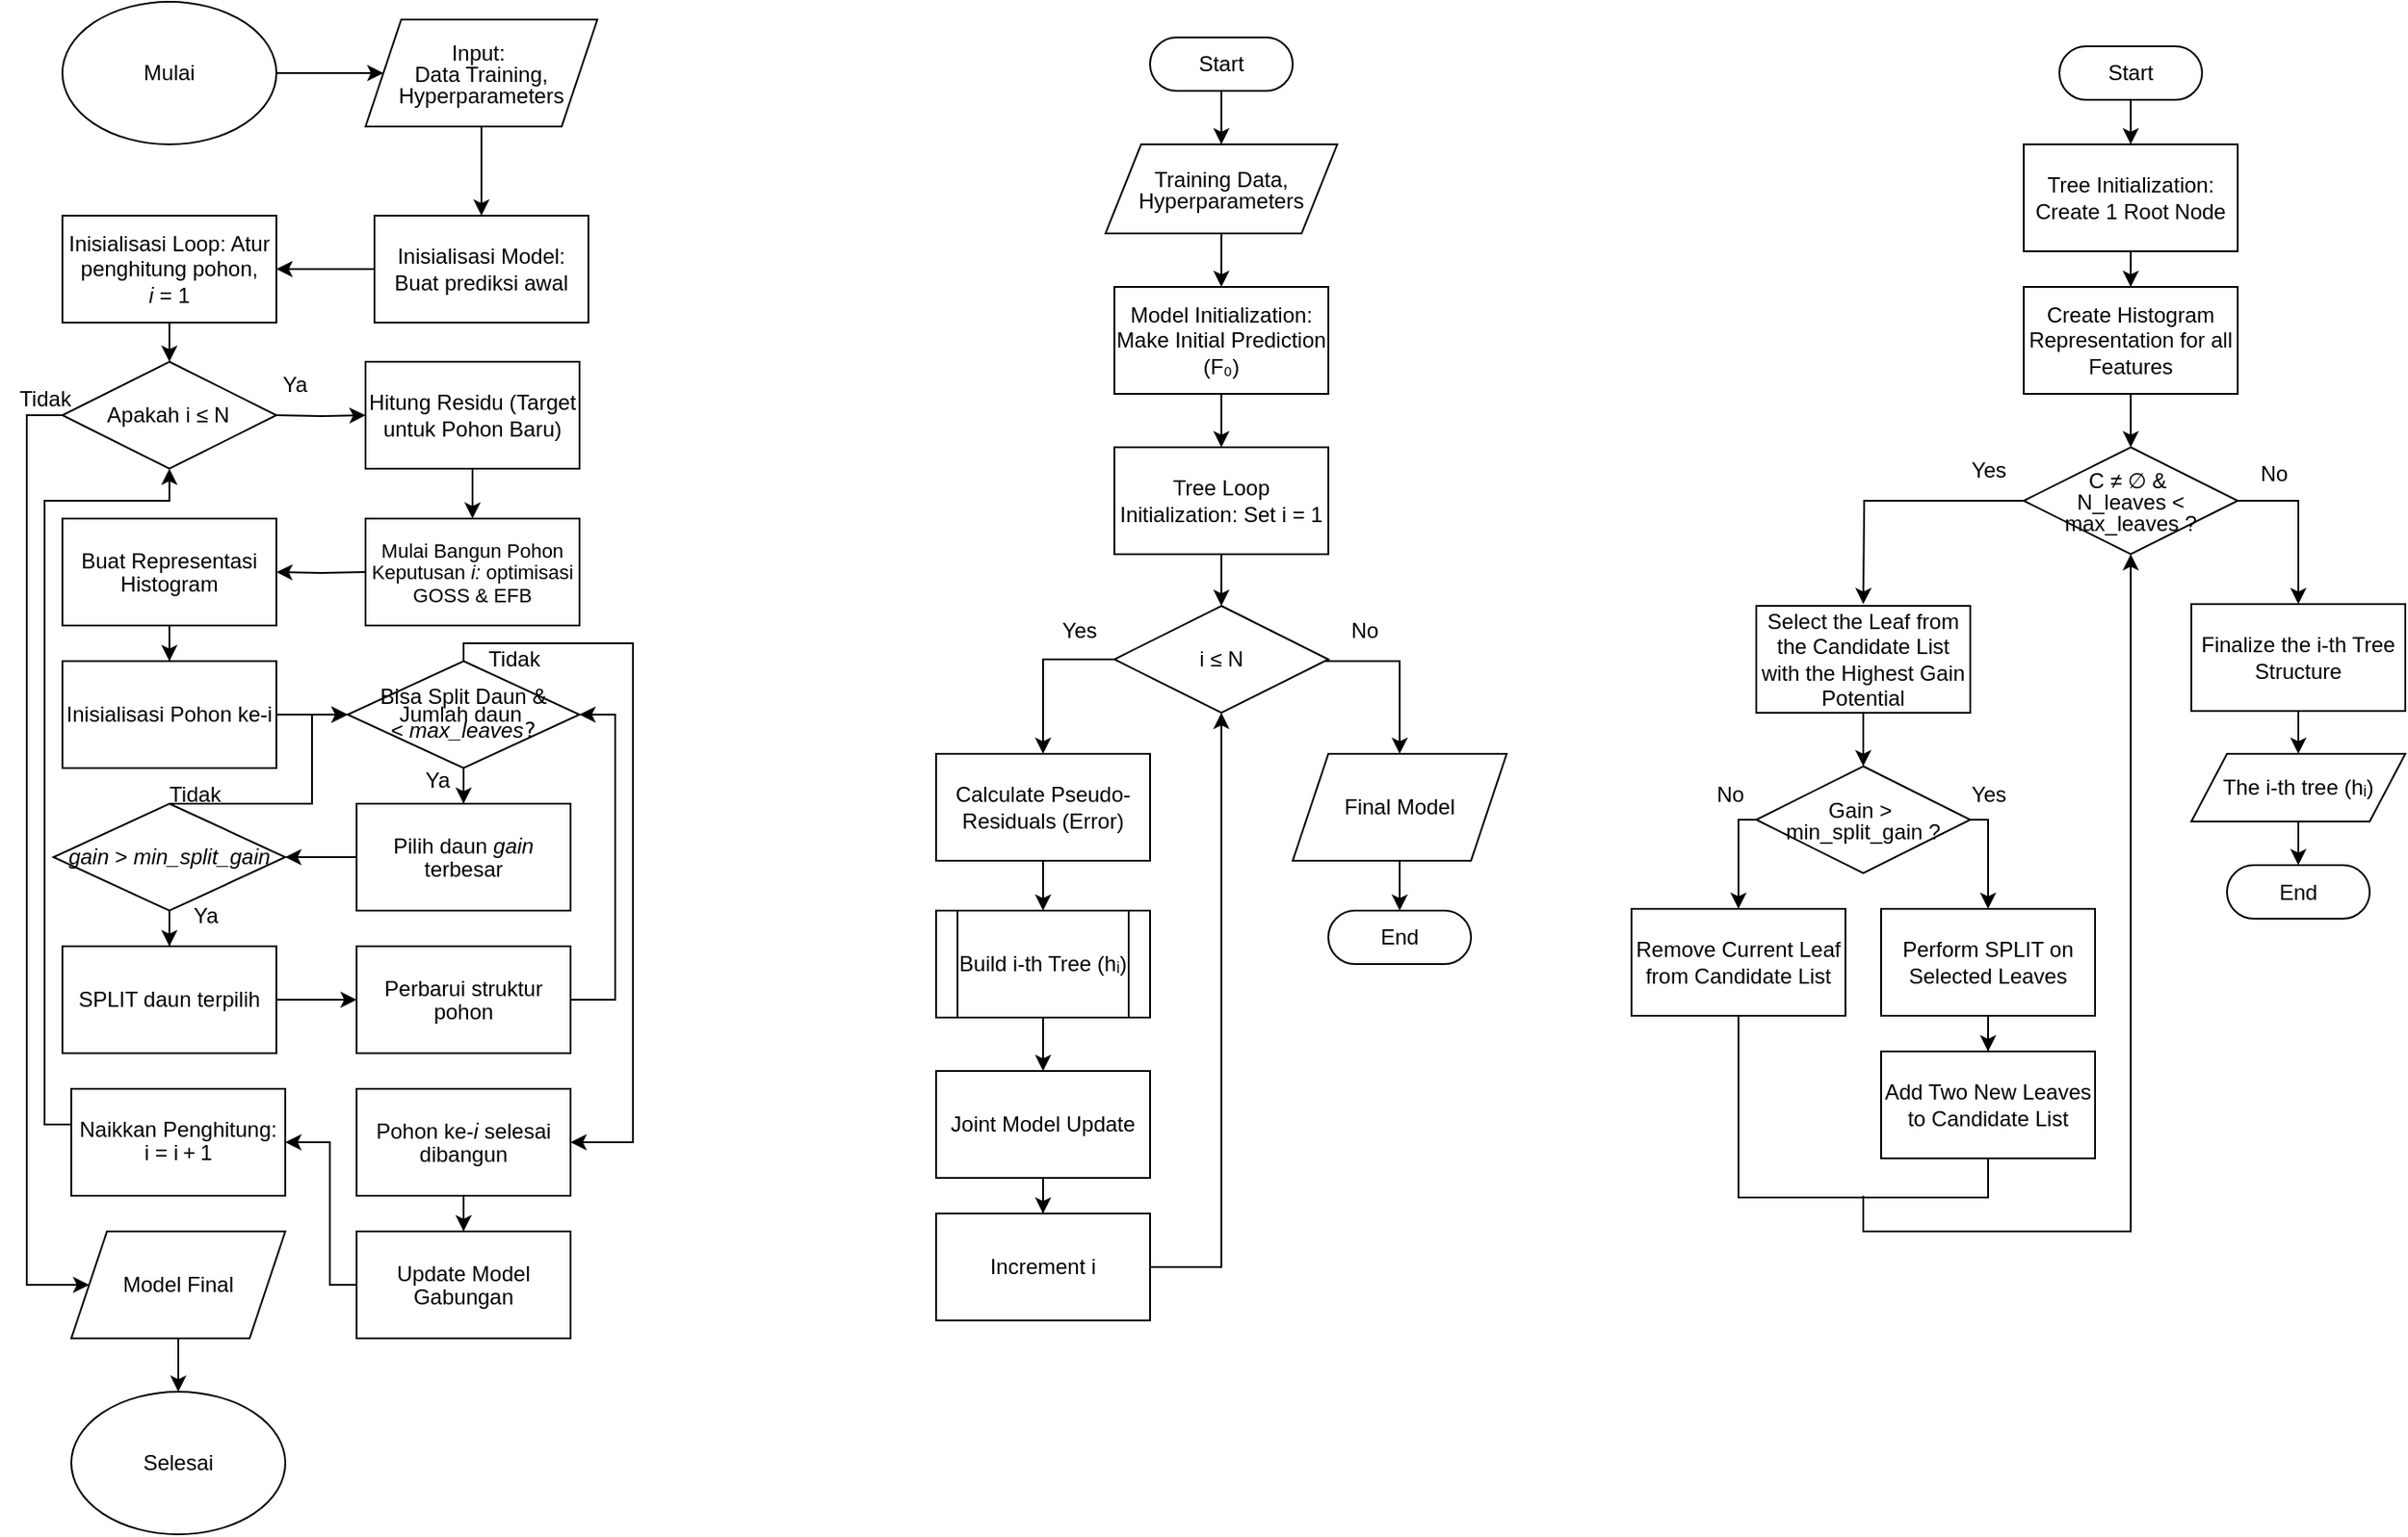 <mxfile version="27.0.9">
  <diagram name="Page-1" id="VA4MJNgwqOIxdSmJhErK">
    <mxGraphModel dx="872" dy="529" grid="1" gridSize="10" guides="1" tooltips="1" connect="1" arrows="1" fold="1" page="1" pageScale="1" pageWidth="827" pageHeight="1169" math="0" shadow="0">
      <root>
        <mxCell id="0" />
        <mxCell id="1" parent="0" />
        <mxCell id="NbCu8QdAzqQWzqPstgnW-3" value="" style="edgeStyle=orthogonalEdgeStyle;rounded=0;orthogonalLoop=1;jettySize=auto;html=1;fontFamily=Helvetica;fontSize=12;fontColor=default;" parent="1" source="NbCu8QdAzqQWzqPstgnW-1" target="NbCu8QdAzqQWzqPstgnW-2" edge="1">
          <mxGeometry relative="1" as="geometry" />
        </mxCell>
        <mxCell id="NbCu8QdAzqQWzqPstgnW-1" value="Mulai" style="ellipse;whiteSpace=wrap;html=1;fillColor=none;" parent="1" vertex="1">
          <mxGeometry x="340" y="100" width="120" height="80" as="geometry" />
        </mxCell>
        <mxCell id="NbCu8QdAzqQWzqPstgnW-5" value="" style="edgeStyle=orthogonalEdgeStyle;rounded=0;orthogonalLoop=1;jettySize=auto;html=1;fontFamily=Helvetica;fontSize=12;fontColor=default;" parent="1" source="NbCu8QdAzqQWzqPstgnW-2" target="NbCu8QdAzqQWzqPstgnW-4" edge="1">
          <mxGeometry relative="1" as="geometry" />
        </mxCell>
        <mxCell id="NbCu8QdAzqQWzqPstgnW-2" value="&lt;div style=&quot;line-height: 100%;&quot;&gt;Input:&amp;nbsp;&lt;/div&gt;&lt;div style=&quot;line-height: 100%;&quot;&gt;Data Training, Hyperparameters&lt;/div&gt;" style="shape=parallelogram;perimeter=parallelogramPerimeter;whiteSpace=wrap;html=1;fixedSize=1;strokeColor=default;align=center;verticalAlign=middle;fontFamily=Helvetica;fontSize=12;fontColor=default;fillColor=none;" parent="1" vertex="1">
          <mxGeometry x="510.01" y="110" width="129.99" height="60" as="geometry" />
        </mxCell>
        <mxCell id="NbCu8QdAzqQWzqPstgnW-7" value="" style="edgeStyle=orthogonalEdgeStyle;rounded=0;orthogonalLoop=1;jettySize=auto;html=1;fontFamily=Helvetica;fontSize=12;fontColor=default;" parent="1" source="NbCu8QdAzqQWzqPstgnW-4" target="NbCu8QdAzqQWzqPstgnW-6" edge="1">
          <mxGeometry relative="1" as="geometry" />
        </mxCell>
        <mxCell id="NbCu8QdAzqQWzqPstgnW-4" value="Inisialisasi Model: Buat prediksi awal" style="rounded=0;whiteSpace=wrap;html=1;strokeColor=default;align=center;verticalAlign=middle;fontFamily=Helvetica;fontSize=12;fontColor=default;fillColor=none;" parent="1" vertex="1">
          <mxGeometry x="515" y="220" width="120" height="60" as="geometry" />
        </mxCell>
        <mxCell id="gYYAoUsyfD0-Huga9Zhp-12" value="" style="edgeStyle=orthogonalEdgeStyle;rounded=0;orthogonalLoop=1;jettySize=auto;html=1;" parent="1" source="NbCu8QdAzqQWzqPstgnW-6" target="gYYAoUsyfD0-Huga9Zhp-3" edge="1">
          <mxGeometry relative="1" as="geometry" />
        </mxCell>
        <mxCell id="NbCu8QdAzqQWzqPstgnW-6" value="Inisialisasi Loop: Atur penghitung pohon, &lt;span class=&quot;katex&quot;&gt;&lt;span aria-hidden=&quot;true&quot; class=&quot;katex-html&quot;&gt;&lt;span class=&quot;base&quot;&gt;&lt;span style=&quot;height: 0.659em;&quot; class=&quot;strut&quot;&gt;&lt;/span&gt;&lt;span class=&quot;mord mathnormal&quot;&gt;&lt;i&gt;i&lt;/i&gt;&lt;/span&gt;&lt;span style=&quot;margin-right: 0.278em;&quot; class=&quot;mspace&quot;&gt;&lt;/span&gt;&lt;span class=&quot;mrel&quot;&gt;=&lt;/span&gt;&lt;span style=&quot;margin-right: 0.278em;&quot; class=&quot;mspace&quot;&gt;&lt;/span&gt;&lt;/span&gt;&lt;span class=&quot;base&quot;&gt;&lt;span style=&quot;height: 0.644em;&quot; class=&quot;strut&quot;&gt;&lt;/span&gt;&lt;span class=&quot;mord&quot;&gt;1&lt;/span&gt;&lt;/span&gt;&lt;/span&gt;&lt;/span&gt;" style="rounded=0;whiteSpace=wrap;html=1;strokeColor=default;align=center;verticalAlign=middle;fontFamily=Helvetica;fontSize=12;fontColor=default;fillColor=none;" parent="1" vertex="1">
          <mxGeometry x="340" y="220" width="120" height="60" as="geometry" />
        </mxCell>
        <mxCell id="NbCu8QdAzqQWzqPstgnW-11" value="" style="edgeStyle=orthogonalEdgeStyle;rounded=0;orthogonalLoop=1;jettySize=auto;html=1;fontFamily=Helvetica;fontSize=12;fontColor=default;" parent="1" target="NbCu8QdAzqQWzqPstgnW-10" edge="1">
          <mxGeometry relative="1" as="geometry">
            <mxPoint x="460" y="332" as="sourcePoint" />
          </mxGeometry>
        </mxCell>
        <mxCell id="gYYAoUsyfD0-Huga9Zhp-15" value="" style="edgeStyle=orthogonalEdgeStyle;rounded=0;orthogonalLoop=1;jettySize=auto;html=1;" parent="1" source="NbCu8QdAzqQWzqPstgnW-10" target="gYYAoUsyfD0-Huga9Zhp-11" edge="1">
          <mxGeometry relative="1" as="geometry" />
        </mxCell>
        <mxCell id="NbCu8QdAzqQWzqPstgnW-10" value="Hitung Residu (Target untuk Pohon Baru)" style="rounded=0;whiteSpace=wrap;html=1;strokeColor=default;align=center;verticalAlign=middle;fontFamily=Helvetica;fontSize=12;fontColor=default;fillColor=none;" parent="1" vertex="1">
          <mxGeometry x="510" y="302" width="120" height="60" as="geometry" />
        </mxCell>
        <mxCell id="gYYAoUsyfD0-Huga9Zhp-17" value="" style="edgeStyle=orthogonalEdgeStyle;rounded=0;orthogonalLoop=1;jettySize=auto;html=1;" parent="1" source="NbCu8QdAzqQWzqPstgnW-14" target="gYYAoUsyfD0-Huga9Zhp-16" edge="1">
          <mxGeometry relative="1" as="geometry" />
        </mxCell>
        <mxCell id="NbCu8QdAzqQWzqPstgnW-14" value="&lt;div style=&quot;line-height: 105%;&quot;&gt;Buat Representasi Histogram&lt;/div&gt;" style="rounded=0;whiteSpace=wrap;html=1;strokeColor=default;align=center;verticalAlign=middle;fontFamily=Helvetica;fontSize=12;fontColor=default;fillColor=none;" parent="1" vertex="1">
          <mxGeometry x="340" y="390" width="119.99" height="60" as="geometry" />
        </mxCell>
        <mxCell id="gYYAoUsyfD0-Huga9Zhp-41" style="edgeStyle=orthogonalEdgeStyle;rounded=0;orthogonalLoop=1;jettySize=auto;html=1;entryX=0;entryY=0.5;entryDx=0;entryDy=0;" parent="1" source="gYYAoUsyfD0-Huga9Zhp-3" target="gYYAoUsyfD0-Huga9Zhp-38" edge="1">
          <mxGeometry relative="1" as="geometry">
            <Array as="points">
              <mxPoint x="320" y="332" />
              <mxPoint x="320" y="820" />
            </Array>
          </mxGeometry>
        </mxCell>
        <mxCell id="gYYAoUsyfD0-Huga9Zhp-3" value="Apakah &lt;span class=&quot;katex&quot;&gt;&lt;span aria-hidden=&quot;true&quot; class=&quot;katex-html&quot;&gt;&lt;span class=&quot;base&quot;&gt;&lt;span style=&quot;height: 0.795em; vertical-align: -0.136em;&quot; class=&quot;strut&quot;&gt;&lt;/span&gt;&lt;span class=&quot;mord mathnormal&quot;&gt;i&lt;/span&gt;&lt;span style=&quot;margin-right: 0.278em;&quot; class=&quot;mspace&quot;&gt;&lt;/span&gt;&lt;span class=&quot;mrel&quot;&gt;≤&lt;/span&gt;&lt;span style=&quot;margin-right: 0.278em;&quot; class=&quot;mspace&quot;&gt;&lt;/span&gt;&lt;/span&gt;&lt;span class=&quot;base&quot;&gt;&lt;span style=&quot;height: 0.683em;&quot; class=&quot;strut&quot;&gt;&lt;/span&gt;&lt;span style=&quot;margin-right: 0.109em;&quot; class=&quot;mord mathnormal&quot;&gt;N&lt;/span&gt;&lt;/span&gt;&lt;/span&gt;&lt;/span&gt;" style="rhombus;whiteSpace=wrap;html=1;fillColor=none;" parent="1" vertex="1">
          <mxGeometry x="340" y="302" width="120" height="60" as="geometry" />
        </mxCell>
        <mxCell id="gYYAoUsyfD0-Huga9Zhp-5" value="Ya" style="text;html=1;align=center;verticalAlign=middle;resizable=0;points=[];autosize=1;strokeColor=none;fillColor=none;" parent="1" vertex="1">
          <mxGeometry x="450" y="300" width="40" height="30" as="geometry" />
        </mxCell>
        <mxCell id="gYYAoUsyfD0-Huga9Zhp-10" value="" style="edgeStyle=orthogonalEdgeStyle;rounded=0;orthogonalLoop=1;jettySize=auto;html=1;" parent="1" target="NbCu8QdAzqQWzqPstgnW-14" edge="1">
          <mxGeometry relative="1" as="geometry">
            <mxPoint x="510" y="420" as="sourcePoint" />
          </mxGeometry>
        </mxCell>
        <mxCell id="gYYAoUsyfD0-Huga9Zhp-11" value="&lt;div style=&quot;line-height: 105%;&quot;&gt;&lt;font style=&quot;font-size: 11px;&quot;&gt;Mulai Bangun Pohon Keputusan&amp;nbsp;&lt;i&gt;i:&amp;nbsp;&lt;/i&gt;&lt;span style=&quot;background-color: transparent; color: light-dark(rgb(0, 0, 0), rgb(255, 255, 255));&quot;&gt;optimisasi GOSS &amp;amp; EFB&lt;/span&gt;&lt;/font&gt;&lt;/div&gt;" style="rounded=0;whiteSpace=wrap;html=1;strokeColor=default;align=center;verticalAlign=middle;fontFamily=Helvetica;fontSize=12;fontColor=default;fillColor=none;" parent="1" vertex="1">
          <mxGeometry x="510" y="390" width="119.99" height="60" as="geometry" />
        </mxCell>
        <mxCell id="gYYAoUsyfD0-Huga9Zhp-20" value="" style="edgeStyle=orthogonalEdgeStyle;rounded=0;orthogonalLoop=1;jettySize=auto;html=1;" parent="1" source="gYYAoUsyfD0-Huga9Zhp-16" target="gYYAoUsyfD0-Huga9Zhp-18" edge="1">
          <mxGeometry relative="1" as="geometry" />
        </mxCell>
        <mxCell id="gYYAoUsyfD0-Huga9Zhp-16" value="&lt;div style=&quot;line-height: 105%;&quot;&gt;Inisialisasi Pohon ke-i&lt;/div&gt;" style="rounded=0;whiteSpace=wrap;html=1;strokeColor=default;align=center;verticalAlign=middle;fontFamily=Helvetica;fontSize=12;fontColor=default;fillColor=none;" parent="1" vertex="1">
          <mxGeometry x="340.01" y="470" width="119.99" height="60" as="geometry" />
        </mxCell>
        <mxCell id="gYYAoUsyfD0-Huga9Zhp-22" value="" style="edgeStyle=orthogonalEdgeStyle;rounded=0;orthogonalLoop=1;jettySize=auto;html=1;" parent="1" source="gYYAoUsyfD0-Huga9Zhp-18" target="gYYAoUsyfD0-Huga9Zhp-21" edge="1">
          <mxGeometry relative="1" as="geometry" />
        </mxCell>
        <mxCell id="gYYAoUsyfD0-Huga9Zhp-43" style="edgeStyle=orthogonalEdgeStyle;rounded=0;orthogonalLoop=1;jettySize=auto;html=1;exitX=0.5;exitY=0;exitDx=0;exitDy=0;entryX=1;entryY=0.5;entryDx=0;entryDy=0;" parent="1" source="gYYAoUsyfD0-Huga9Zhp-18" target="gYYAoUsyfD0-Huga9Zhp-31" edge="1">
          <mxGeometry relative="1" as="geometry">
            <Array as="points">
              <mxPoint x="565" y="460" />
              <mxPoint x="660" y="460" />
              <mxPoint x="660" y="740" />
            </Array>
          </mxGeometry>
        </mxCell>
        <mxCell id="gYYAoUsyfD0-Huga9Zhp-18" value="&lt;div style=&quot;line-height: 80%;&quot;&gt;&lt;div&gt;&lt;font style=&quot;line-height: 80%;&quot;&gt;Bisa Split Daun &amp;amp;&lt;/font&gt;&lt;/div&gt;&lt;div&gt;&lt;font style=&quot;line-height: 80%;&quot;&gt;Jumlah daun&amp;nbsp;&lt;/font&gt;&lt;/div&gt;&lt;div&gt;&lt;font style=&quot;line-height: 80%;&quot;&gt;&lt;span style=&quot;background-color: transparent; color: light-dark(rgb(0, 0, 0), rgb(255, 255, 255));&quot;&gt;&amp;lt; &lt;/span&gt;&lt;code style=&quot;background-color: transparent; color: light-dark(rgb(0, 0, 0), rgb(255, 255, 255));&quot;&gt;&lt;font style=&quot;&quot; face=&quot;Helvetica&quot;&gt;&lt;i&gt;max_leaves&lt;/i&gt;&lt;/font&gt;?&lt;/code&gt;&lt;/font&gt;&lt;/div&gt;&lt;/div&gt;" style="rhombus;whiteSpace=wrap;html=1;strokeColor=default;align=center;verticalAlign=middle;fontFamily=Helvetica;fontSize=12;fontColor=default;fillColor=none;" parent="1" vertex="1">
          <mxGeometry x="500" y="470" width="129.99" height="60" as="geometry" />
        </mxCell>
        <mxCell id="gYYAoUsyfD0-Huga9Zhp-24" value="" style="edgeStyle=orthogonalEdgeStyle;rounded=0;orthogonalLoop=1;jettySize=auto;html=1;" parent="1" source="gYYAoUsyfD0-Huga9Zhp-21" target="gYYAoUsyfD0-Huga9Zhp-23" edge="1">
          <mxGeometry relative="1" as="geometry" />
        </mxCell>
        <mxCell id="gYYAoUsyfD0-Huga9Zhp-21" value="&lt;div style=&quot;line-height: 105%;&quot;&gt;Pilih daun &lt;i&gt;gain &lt;/i&gt;terbesar&lt;/div&gt;" style="rounded=0;whiteSpace=wrap;html=1;strokeColor=default;align=center;verticalAlign=middle;fontFamily=Helvetica;fontSize=12;fontColor=default;fillColor=none;" parent="1" vertex="1">
          <mxGeometry x="505" y="550" width="119.99" height="60" as="geometry" />
        </mxCell>
        <mxCell id="gYYAoUsyfD0-Huga9Zhp-27" value="" style="edgeStyle=orthogonalEdgeStyle;rounded=0;orthogonalLoop=1;jettySize=auto;html=1;" parent="1" source="gYYAoUsyfD0-Huga9Zhp-23" target="gYYAoUsyfD0-Huga9Zhp-26" edge="1">
          <mxGeometry relative="1" as="geometry" />
        </mxCell>
        <mxCell id="gYYAoUsyfD0-Huga9Zhp-47" style="edgeStyle=orthogonalEdgeStyle;rounded=0;orthogonalLoop=1;jettySize=auto;html=1;entryX=0;entryY=0.5;entryDx=0;entryDy=0;" parent="1" source="gYYAoUsyfD0-Huga9Zhp-23" target="gYYAoUsyfD0-Huga9Zhp-18" edge="1">
          <mxGeometry relative="1" as="geometry">
            <Array as="points">
              <mxPoint x="480" y="550" />
              <mxPoint x="480" y="500" />
            </Array>
          </mxGeometry>
        </mxCell>
        <mxCell id="gYYAoUsyfD0-Huga9Zhp-23" value="&lt;div style=&quot;line-height: 80%;&quot;&gt;&lt;div&gt;&lt;font&gt;&lt;i style=&quot;&quot;&gt;gain &lt;/i&gt;&amp;gt; &lt;i style=&quot;&quot;&gt;min_split_gain&lt;/i&gt;&lt;/font&gt;&lt;/div&gt;&lt;/div&gt;" style="rhombus;whiteSpace=wrap;html=1;strokeColor=default;align=center;verticalAlign=middle;fontFamily=Helvetica;fontSize=12;fontColor=default;fillColor=none;" parent="1" vertex="1">
          <mxGeometry x="335" y="550" width="129.99" height="60" as="geometry" />
        </mxCell>
        <mxCell id="gYYAoUsyfD0-Huga9Zhp-25" value="Ya" style="text;html=1;align=center;verticalAlign=middle;resizable=0;points=[];autosize=1;strokeColor=none;fillColor=none;" parent="1" vertex="1">
          <mxGeometry x="530" y="522" width="40" height="30" as="geometry" />
        </mxCell>
        <mxCell id="gYYAoUsyfD0-Huga9Zhp-29" value="" style="edgeStyle=orthogonalEdgeStyle;rounded=0;orthogonalLoop=1;jettySize=auto;html=1;" parent="1" source="gYYAoUsyfD0-Huga9Zhp-26" target="gYYAoUsyfD0-Huga9Zhp-28" edge="1">
          <mxGeometry relative="1" as="geometry" />
        </mxCell>
        <mxCell id="gYYAoUsyfD0-Huga9Zhp-26" value="&lt;div style=&quot;line-height: 105%;&quot;&gt;SPLIT daun terpilih&lt;/div&gt;" style="rounded=0;whiteSpace=wrap;html=1;strokeColor=default;align=center;verticalAlign=middle;fontFamily=Helvetica;fontSize=12;fontColor=default;fillColor=none;" parent="1" vertex="1">
          <mxGeometry x="340" y="630" width="119.99" height="60" as="geometry" />
        </mxCell>
        <mxCell id="gYYAoUsyfD0-Huga9Zhp-30" style="edgeStyle=orthogonalEdgeStyle;rounded=0;orthogonalLoop=1;jettySize=auto;html=1;entryX=1;entryY=0.5;entryDx=0;entryDy=0;" parent="1" source="gYYAoUsyfD0-Huga9Zhp-28" target="gYYAoUsyfD0-Huga9Zhp-18" edge="1">
          <mxGeometry relative="1" as="geometry">
            <Array as="points">
              <mxPoint x="650" y="660" />
              <mxPoint x="650" y="500" />
            </Array>
          </mxGeometry>
        </mxCell>
        <mxCell id="gYYAoUsyfD0-Huga9Zhp-28" value="&lt;div style=&quot;line-height: 105%;&quot;&gt;Perbarui struktur pohon&lt;/div&gt;" style="rounded=0;whiteSpace=wrap;html=1;strokeColor=default;align=center;verticalAlign=middle;fontFamily=Helvetica;fontSize=12;fontColor=default;fillColor=none;" parent="1" vertex="1">
          <mxGeometry x="505" y="630" width="119.99" height="60" as="geometry" />
        </mxCell>
        <mxCell id="gYYAoUsyfD0-Huga9Zhp-45" value="" style="edgeStyle=orthogonalEdgeStyle;rounded=0;orthogonalLoop=1;jettySize=auto;html=1;" parent="1" source="gYYAoUsyfD0-Huga9Zhp-31" target="gYYAoUsyfD0-Huga9Zhp-33" edge="1">
          <mxGeometry relative="1" as="geometry" />
        </mxCell>
        <mxCell id="gYYAoUsyfD0-Huga9Zhp-31" value="&lt;div style=&quot;line-height: 105%;&quot;&gt;Pohon ke-&lt;i&gt;i&lt;/i&gt;&amp;nbsp;selesai dibangun&lt;/div&gt;" style="rounded=0;whiteSpace=wrap;html=1;strokeColor=default;align=center;verticalAlign=middle;fontFamily=Helvetica;fontSize=12;fontColor=default;fillColor=none;" parent="1" vertex="1">
          <mxGeometry x="504.99" y="710" width="119.99" height="60" as="geometry" />
        </mxCell>
        <mxCell id="gYYAoUsyfD0-Huga9Zhp-36" value="" style="edgeStyle=orthogonalEdgeStyle;rounded=0;orthogonalLoop=1;jettySize=auto;html=1;" parent="1" source="gYYAoUsyfD0-Huga9Zhp-33" target="gYYAoUsyfD0-Huga9Zhp-35" edge="1">
          <mxGeometry relative="1" as="geometry">
            <Array as="points">
              <mxPoint x="490" y="820" />
              <mxPoint x="490" y="740" />
            </Array>
          </mxGeometry>
        </mxCell>
        <mxCell id="gYYAoUsyfD0-Huga9Zhp-33" value="&lt;div style=&quot;line-height: 105%;&quot;&gt;Update Model Gabungan&lt;/div&gt;" style="rounded=0;whiteSpace=wrap;html=1;strokeColor=default;align=center;verticalAlign=middle;fontFamily=Helvetica;fontSize=12;fontColor=default;fillColor=none;" parent="1" vertex="1">
          <mxGeometry x="505" y="790" width="119.99" height="60" as="geometry" />
        </mxCell>
        <mxCell id="gYYAoUsyfD0-Huga9Zhp-37" style="edgeStyle=orthogonalEdgeStyle;rounded=0;orthogonalLoop=1;jettySize=auto;html=1;entryX=0.5;entryY=1;entryDx=0;entryDy=0;" parent="1" source="gYYAoUsyfD0-Huga9Zhp-35" target="gYYAoUsyfD0-Huga9Zhp-3" edge="1">
          <mxGeometry relative="1" as="geometry">
            <Array as="points">
              <mxPoint x="330" y="730" />
              <mxPoint x="330" y="380" />
              <mxPoint x="400" y="380" />
            </Array>
          </mxGeometry>
        </mxCell>
        <mxCell id="gYYAoUsyfD0-Huga9Zhp-35" value="&lt;div style=&quot;line-height: 105%;&quot;&gt;Naikkan Penghitung: &lt;span class=&quot;katex&quot;&gt;&lt;span aria-hidden=&quot;true&quot; class=&quot;katex-html&quot;&gt;&lt;span class=&quot;base&quot;&gt;&lt;span style=&quot;height: 0.659em;&quot; class=&quot;strut&quot;&gt;&lt;/span&gt;&lt;span class=&quot;mord mathnormal&quot;&gt;i&lt;/span&gt;&lt;span style=&quot;margin-right: 0.278em;&quot; class=&quot;mspace&quot;&gt;&lt;/span&gt;&lt;span class=&quot;mrel&quot;&gt;=&lt;/span&gt;&lt;span style=&quot;margin-right: 0.278em;&quot; class=&quot;mspace&quot;&gt;&lt;/span&gt;&lt;/span&gt;&lt;span class=&quot;base&quot;&gt;&lt;span style=&quot;height: 0.743em; vertical-align: -0.083em;&quot; class=&quot;strut&quot;&gt;&lt;/span&gt;&lt;span class=&quot;mord mathnormal&quot;&gt;i&lt;/span&gt;&lt;span style=&quot;margin-right: 0.222em;&quot; class=&quot;mspace&quot;&gt;&lt;/span&gt;&lt;span class=&quot;mbin&quot;&gt;+&lt;/span&gt;&lt;span style=&quot;margin-right: 0.222em;&quot; class=&quot;mspace&quot;&gt;&lt;/span&gt;&lt;/span&gt;&lt;span class=&quot;base&quot;&gt;&lt;span style=&quot;height: 0.644em;&quot; class=&quot;strut&quot;&gt;&lt;/span&gt;&lt;span class=&quot;mord&quot;&gt;1&lt;/span&gt;&lt;/span&gt;&lt;/span&gt;&lt;/span&gt;&lt;/div&gt;" style="rounded=0;whiteSpace=wrap;html=1;strokeColor=default;align=center;verticalAlign=middle;fontFamily=Helvetica;fontSize=12;fontColor=default;fillColor=none;" parent="1" vertex="1">
          <mxGeometry x="345" y="710" width="119.99" height="60" as="geometry" />
        </mxCell>
        <mxCell id="gYYAoUsyfD0-Huga9Zhp-40" value="" style="edgeStyle=orthogonalEdgeStyle;rounded=0;orthogonalLoop=1;jettySize=auto;html=1;" parent="1" source="gYYAoUsyfD0-Huga9Zhp-38" target="gYYAoUsyfD0-Huga9Zhp-39" edge="1">
          <mxGeometry relative="1" as="geometry" />
        </mxCell>
        <mxCell id="gYYAoUsyfD0-Huga9Zhp-38" value="Model Final" style="shape=parallelogram;perimeter=parallelogramPerimeter;whiteSpace=wrap;html=1;fixedSize=1;strokeColor=default;align=center;verticalAlign=middle;fontFamily=Helvetica;fontSize=12;fontColor=default;fillColor=none;" parent="1" vertex="1">
          <mxGeometry x="345" y="790" width="120" height="60" as="geometry" />
        </mxCell>
        <mxCell id="gYYAoUsyfD0-Huga9Zhp-39" value="Selesai" style="ellipse;whiteSpace=wrap;html=1;strokeColor=default;align=center;verticalAlign=middle;fontFamily=Helvetica;fontSize=12;fontColor=default;fillColor=none;" parent="1" vertex="1">
          <mxGeometry x="345" y="880" width="120" height="80" as="geometry" />
        </mxCell>
        <mxCell id="gYYAoUsyfD0-Huga9Zhp-42" value="Tidak" style="text;html=1;align=center;verticalAlign=middle;resizable=0;points=[];autosize=1;strokeColor=none;fillColor=none;" parent="1" vertex="1">
          <mxGeometry x="305" y="308" width="50" height="30" as="geometry" />
        </mxCell>
        <mxCell id="gYYAoUsyfD0-Huga9Zhp-44" value="Tidak" style="text;html=1;align=center;verticalAlign=middle;resizable=0;points=[];autosize=1;strokeColor=none;fillColor=none;" parent="1" vertex="1">
          <mxGeometry x="568" y="454" width="50" height="30" as="geometry" />
        </mxCell>
        <mxCell id="gYYAoUsyfD0-Huga9Zhp-46" value="Ya" style="text;html=1;align=center;verticalAlign=middle;resizable=0;points=[];autosize=1;strokeColor=none;fillColor=none;" parent="1" vertex="1">
          <mxGeometry x="400" y="598" width="40" height="30" as="geometry" />
        </mxCell>
        <mxCell id="gYYAoUsyfD0-Huga9Zhp-48" value="Tidak" style="text;html=1;align=center;verticalAlign=middle;resizable=0;points=[];autosize=1;strokeColor=none;fillColor=none;" parent="1" vertex="1">
          <mxGeometry x="389" y="530" width="50" height="30" as="geometry" />
        </mxCell>
        <mxCell id="oSfVM4QsdFWnILElSGcO-3" value="" style="edgeStyle=orthogonalEdgeStyle;rounded=0;orthogonalLoop=1;jettySize=auto;html=1;" parent="1" source="oSfVM4QsdFWnILElSGcO-1" target="oSfVM4QsdFWnILElSGcO-2" edge="1">
          <mxGeometry relative="1" as="geometry" />
        </mxCell>
        <mxCell id="oSfVM4QsdFWnILElSGcO-1" value="Start" style="html=1;dashed=0;whiteSpace=wrap;shape=mxgraph.dfd.start" parent="1" vertex="1">
          <mxGeometry x="950" y="120" width="80" height="30" as="geometry" />
        </mxCell>
        <mxCell id="oSfVM4QsdFWnILElSGcO-5" value="" style="edgeStyle=orthogonalEdgeStyle;rounded=0;orthogonalLoop=1;jettySize=auto;html=1;" parent="1" source="oSfVM4QsdFWnILElSGcO-2" target="oSfVM4QsdFWnILElSGcO-4" edge="1">
          <mxGeometry relative="1" as="geometry" />
        </mxCell>
        <mxCell id="oSfVM4QsdFWnILElSGcO-2" value="&lt;div style=&quot;line-height: 100%;&quot;&gt;Training Data, Hyperparameters&lt;/div&gt;" style="shape=parallelogram;perimeter=parallelogramPerimeter;whiteSpace=wrap;html=1;fixedSize=1;strokeColor=default;align=center;verticalAlign=middle;fontFamily=Helvetica;fontSize=12;fontColor=default;fillColor=none;" parent="1" vertex="1">
          <mxGeometry x="925" y="180" width="129.99" height="50" as="geometry" />
        </mxCell>
        <mxCell id="oSfVM4QsdFWnILElSGcO-7" value="" style="edgeStyle=orthogonalEdgeStyle;rounded=0;orthogonalLoop=1;jettySize=auto;html=1;" parent="1" source="oSfVM4QsdFWnILElSGcO-4" target="oSfVM4QsdFWnILElSGcO-6" edge="1">
          <mxGeometry relative="1" as="geometry" />
        </mxCell>
        <mxCell id="oSfVM4QsdFWnILElSGcO-4" value="Model Initialization: Make Initial Prediction (F₀)" style="rounded=0;whiteSpace=wrap;html=1;strokeColor=default;align=center;verticalAlign=middle;fontFamily=Helvetica;fontSize=12;fontColor=default;fillColor=none;" parent="1" vertex="1">
          <mxGeometry x="929.99" y="260" width="120" height="60" as="geometry" />
        </mxCell>
        <mxCell id="oSfVM4QsdFWnILElSGcO-9" value="" style="edgeStyle=orthogonalEdgeStyle;rounded=0;orthogonalLoop=1;jettySize=auto;html=1;" parent="1" source="oSfVM4QsdFWnILElSGcO-6" target="oSfVM4QsdFWnILElSGcO-8" edge="1">
          <mxGeometry relative="1" as="geometry" />
        </mxCell>
        <mxCell id="oSfVM4QsdFWnILElSGcO-6" value="Tree Loop Initialization: Set i = 1" style="rounded=0;whiteSpace=wrap;html=1;strokeColor=default;align=center;verticalAlign=middle;fontFamily=Helvetica;fontSize=12;fontColor=default;fillColor=none;" parent="1" vertex="1">
          <mxGeometry x="929.99" y="350" width="120" height="60" as="geometry" />
        </mxCell>
        <mxCell id="oSfVM4QsdFWnILElSGcO-14" style="edgeStyle=orthogonalEdgeStyle;rounded=0;orthogonalLoop=1;jettySize=auto;html=1;entryX=0.5;entryY=0;entryDx=0;entryDy=0;" parent="1" source="oSfVM4QsdFWnILElSGcO-8" target="oSfVM4QsdFWnILElSGcO-10" edge="1">
          <mxGeometry relative="1" as="geometry">
            <Array as="points">
              <mxPoint x="890" y="469" />
            </Array>
          </mxGeometry>
        </mxCell>
        <mxCell id="oSfVM4QsdFWnILElSGcO-20" style="edgeStyle=orthogonalEdgeStyle;rounded=0;orthogonalLoop=1;jettySize=auto;html=1;entryX=0.5;entryY=0;entryDx=0;entryDy=0;" parent="1" source="oSfVM4QsdFWnILElSGcO-8" target="oSfVM4QsdFWnILElSGcO-19" edge="1">
          <mxGeometry relative="1" as="geometry">
            <Array as="points">
              <mxPoint x="1090" y="470" />
            </Array>
          </mxGeometry>
        </mxCell>
        <mxCell id="oSfVM4QsdFWnILElSGcO-8" value="i ≤ N" style="rhombus;whiteSpace=wrap;html=1;fillColor=none;" parent="1" vertex="1">
          <mxGeometry x="930" y="439" width="120" height="60" as="geometry" />
        </mxCell>
        <mxCell id="oSfVM4QsdFWnILElSGcO-13" value="" style="edgeStyle=orthogonalEdgeStyle;rounded=0;orthogonalLoop=1;jettySize=auto;html=1;" parent="1" source="oSfVM4QsdFWnILElSGcO-10" target="oSfVM4QsdFWnILElSGcO-12" edge="1">
          <mxGeometry relative="1" as="geometry" />
        </mxCell>
        <mxCell id="oSfVM4QsdFWnILElSGcO-10" value="Calculate Pseudo-Residuals (Error)" style="rounded=0;whiteSpace=wrap;html=1;strokeColor=default;align=center;verticalAlign=middle;fontFamily=Helvetica;fontSize=12;fontColor=default;fillColor=none;" parent="1" vertex="1">
          <mxGeometry x="830" y="522" width="120" height="60" as="geometry" />
        </mxCell>
        <mxCell id="oSfVM4QsdFWnILElSGcO-16" value="" style="edgeStyle=orthogonalEdgeStyle;rounded=0;orthogonalLoop=1;jettySize=auto;html=1;" parent="1" source="oSfVM4QsdFWnILElSGcO-12" target="oSfVM4QsdFWnILElSGcO-15" edge="1">
          <mxGeometry relative="1" as="geometry" />
        </mxCell>
        <mxCell id="oSfVM4QsdFWnILElSGcO-12" value="Build i-th Tree (hᵢ)" style="shape=process;whiteSpace=wrap;html=1;backgroundOutline=1;" parent="1" vertex="1">
          <mxGeometry x="830" y="610" width="120" height="60" as="geometry" />
        </mxCell>
        <mxCell id="oSfVM4QsdFWnILElSGcO-23" value="" style="edgeStyle=orthogonalEdgeStyle;rounded=0;orthogonalLoop=1;jettySize=auto;html=1;" parent="1" source="oSfVM4QsdFWnILElSGcO-15" target="oSfVM4QsdFWnILElSGcO-17" edge="1">
          <mxGeometry relative="1" as="geometry" />
        </mxCell>
        <mxCell id="oSfVM4QsdFWnILElSGcO-15" value="Joint Model Update" style="rounded=0;whiteSpace=wrap;html=1;strokeColor=default;align=center;verticalAlign=middle;fontFamily=Helvetica;fontSize=12;fontColor=default;fillColor=none;" parent="1" vertex="1">
          <mxGeometry x="830" y="700" width="120" height="60" as="geometry" />
        </mxCell>
        <mxCell id="oSfVM4QsdFWnILElSGcO-18" style="edgeStyle=orthogonalEdgeStyle;rounded=0;orthogonalLoop=1;jettySize=auto;html=1;entryX=0.5;entryY=1;entryDx=0;entryDy=0;" parent="1" source="oSfVM4QsdFWnILElSGcO-17" target="oSfVM4QsdFWnILElSGcO-8" edge="1">
          <mxGeometry relative="1" as="geometry">
            <Array as="points">
              <mxPoint x="990" y="810" />
            </Array>
          </mxGeometry>
        </mxCell>
        <mxCell id="oSfVM4QsdFWnILElSGcO-17" value="&lt;div&gt;Increment i&lt;/div&gt;" style="rounded=0;whiteSpace=wrap;html=1;strokeColor=default;align=center;verticalAlign=middle;fontFamily=Helvetica;fontSize=12;fontColor=default;fillColor=none;" parent="1" vertex="1">
          <mxGeometry x="830" y="780" width="120" height="60" as="geometry" />
        </mxCell>
        <mxCell id="oSfVM4QsdFWnILElSGcO-22" value="" style="edgeStyle=orthogonalEdgeStyle;rounded=0;orthogonalLoop=1;jettySize=auto;html=1;" parent="1" source="oSfVM4QsdFWnILElSGcO-19" target="oSfVM4QsdFWnILElSGcO-21" edge="1">
          <mxGeometry relative="1" as="geometry" />
        </mxCell>
        <mxCell id="oSfVM4QsdFWnILElSGcO-19" value="Final Model" style="shape=parallelogram;perimeter=parallelogramPerimeter;whiteSpace=wrap;html=1;fixedSize=1;strokeColor=default;align=center;verticalAlign=middle;fontFamily=Helvetica;fontSize=12;fontColor=default;fillColor=none;" parent="1" vertex="1">
          <mxGeometry x="1030" y="522" width="120" height="60" as="geometry" />
        </mxCell>
        <mxCell id="oSfVM4QsdFWnILElSGcO-21" value="End" style="html=1;dashed=0;whiteSpace=wrap;shape=mxgraph.dfd.start" parent="1" vertex="1">
          <mxGeometry x="1050" y="610" width="80" height="30" as="geometry" />
        </mxCell>
        <mxCell id="oSfVM4QsdFWnILElSGcO-24" value="Yes" style="text;html=1;align=center;verticalAlign=middle;resizable=0;points=[];autosize=1;strokeColor=none;fillColor=none;" parent="1" vertex="1">
          <mxGeometry x="890" y="438" width="40" height="30" as="geometry" />
        </mxCell>
        <mxCell id="oSfVM4QsdFWnILElSGcO-25" value="No" style="text;html=1;align=center;verticalAlign=middle;resizable=0;points=[];autosize=1;strokeColor=none;fillColor=none;" parent="1" vertex="1">
          <mxGeometry x="1050" y="438" width="40" height="30" as="geometry" />
        </mxCell>
        <mxCell id="oSfVM4QsdFWnILElSGcO-28" value="" style="edgeStyle=orthogonalEdgeStyle;rounded=0;orthogonalLoop=1;jettySize=auto;html=1;" parent="1" source="oSfVM4QsdFWnILElSGcO-26" target="oSfVM4QsdFWnILElSGcO-27" edge="1">
          <mxGeometry relative="1" as="geometry" />
        </mxCell>
        <mxCell id="oSfVM4QsdFWnILElSGcO-26" value="Start" style="html=1;dashed=0;whiteSpace=wrap;shape=mxgraph.dfd.start" parent="1" vertex="1">
          <mxGeometry x="1460" y="125" width="80" height="30" as="geometry" />
        </mxCell>
        <mxCell id="oSfVM4QsdFWnILElSGcO-30" value="" style="edgeStyle=orthogonalEdgeStyle;rounded=0;orthogonalLoop=1;jettySize=auto;html=1;" parent="1" source="oSfVM4QsdFWnILElSGcO-27" target="oSfVM4QsdFWnILElSGcO-29" edge="1">
          <mxGeometry relative="1" as="geometry" />
        </mxCell>
        <mxCell id="oSfVM4QsdFWnILElSGcO-27" value="Tree Initialization: Create 1 Root Node" style="rounded=0;whiteSpace=wrap;html=1;strokeColor=default;align=center;verticalAlign=middle;fontFamily=Helvetica;fontSize=12;fontColor=default;fillColor=none;" parent="1" vertex="1">
          <mxGeometry x="1440" y="180" width="120" height="60" as="geometry" />
        </mxCell>
        <mxCell id="oSfVM4QsdFWnILElSGcO-32" value="" style="edgeStyle=orthogonalEdgeStyle;rounded=0;orthogonalLoop=1;jettySize=auto;html=1;" parent="1" source="oSfVM4QsdFWnILElSGcO-29" target="oSfVM4QsdFWnILElSGcO-31" edge="1">
          <mxGeometry relative="1" as="geometry" />
        </mxCell>
        <mxCell id="oSfVM4QsdFWnILElSGcO-29" value="Create Histogram Representation for all Features" style="rounded=0;whiteSpace=wrap;html=1;strokeColor=default;align=center;verticalAlign=middle;fontFamily=Helvetica;fontSize=12;fontColor=default;fillColor=none;" parent="1" vertex="1">
          <mxGeometry x="1440" y="260" width="120" height="60" as="geometry" />
        </mxCell>
        <mxCell id="oSfVM4QsdFWnILElSGcO-39" style="edgeStyle=orthogonalEdgeStyle;rounded=0;orthogonalLoop=1;jettySize=auto;html=1;entryX=0.5;entryY=0;entryDx=0;entryDy=0;" parent="1" source="oSfVM4QsdFWnILElSGcO-31" edge="1">
          <mxGeometry relative="1" as="geometry">
            <mxPoint x="1350.0" y="438" as="targetPoint" />
          </mxGeometry>
        </mxCell>
        <mxCell id="oSfVM4QsdFWnILElSGcO-50" style="edgeStyle=orthogonalEdgeStyle;rounded=0;orthogonalLoop=1;jettySize=auto;html=1;entryX=0.5;entryY=0;entryDx=0;entryDy=0;" parent="1" source="oSfVM4QsdFWnILElSGcO-31" target="oSfVM4QsdFWnILElSGcO-49" edge="1">
          <mxGeometry relative="1" as="geometry">
            <Array as="points">
              <mxPoint x="1594" y="380" />
            </Array>
          </mxGeometry>
        </mxCell>
        <mxCell id="oSfVM4QsdFWnILElSGcO-56" style="edgeStyle=orthogonalEdgeStyle;rounded=0;orthogonalLoop=1;jettySize=auto;html=1;" parent="1" target="oSfVM4QsdFWnILElSGcO-31" edge="1">
          <mxGeometry relative="1" as="geometry">
            <mxPoint x="1350" y="770" as="sourcePoint" />
            <Array as="points">
              <mxPoint x="1350" y="790" />
              <mxPoint x="1500" y="790" />
            </Array>
          </mxGeometry>
        </mxCell>
        <mxCell id="oSfVM4QsdFWnILElSGcO-31" value="&lt;div style=&quot;line-height: 100%;&quot;&gt;C ≠ ∅ &amp;amp;&amp;nbsp;&lt;/div&gt;&lt;div style=&quot;line-height: 100%;&quot;&gt;N_leaves &amp;lt; max_leaves ?&lt;/div&gt;" style="rhombus;whiteSpace=wrap;html=1;fillColor=none;" parent="1" vertex="1">
          <mxGeometry x="1440" y="350" width="120" height="60" as="geometry" />
        </mxCell>
        <mxCell id="oSfVM4QsdFWnILElSGcO-42" style="edgeStyle=orthogonalEdgeStyle;rounded=0;orthogonalLoop=1;jettySize=auto;html=1;entryX=0.5;entryY=0;entryDx=0;entryDy=0;" parent="1" source="oSfVM4QsdFWnILElSGcO-34" target="oSfVM4QsdFWnILElSGcO-35" edge="1">
          <mxGeometry relative="1" as="geometry" />
        </mxCell>
        <mxCell id="oSfVM4QsdFWnILElSGcO-34" value="Select the Leaf from the Candidate List with the Highest Gain Potential" style="rounded=0;whiteSpace=wrap;html=1;strokeColor=default;align=center;verticalAlign=middle;fontFamily=Helvetica;fontSize=12;fontColor=default;fillColor=none;" parent="1" vertex="1">
          <mxGeometry x="1290" y="439" width="120" height="60" as="geometry" />
        </mxCell>
        <mxCell id="oSfVM4QsdFWnILElSGcO-43" style="edgeStyle=orthogonalEdgeStyle;rounded=0;orthogonalLoop=1;jettySize=auto;html=1;entryX=0.5;entryY=0;entryDx=0;entryDy=0;" parent="1" source="oSfVM4QsdFWnILElSGcO-35" target="oSfVM4QsdFWnILElSGcO-38" edge="1">
          <mxGeometry relative="1" as="geometry">
            <Array as="points">
              <mxPoint x="1280" y="559" />
            </Array>
          </mxGeometry>
        </mxCell>
        <mxCell id="oSfVM4QsdFWnILElSGcO-44" style="edgeStyle=orthogonalEdgeStyle;rounded=0;orthogonalLoop=1;jettySize=auto;html=1;entryX=0.5;entryY=0;entryDx=0;entryDy=0;" parent="1" source="oSfVM4QsdFWnILElSGcO-35" target="oSfVM4QsdFWnILElSGcO-36" edge="1">
          <mxGeometry relative="1" as="geometry">
            <Array as="points">
              <mxPoint x="1420" y="559" />
            </Array>
          </mxGeometry>
        </mxCell>
        <mxCell id="oSfVM4QsdFWnILElSGcO-35" value="&lt;div style=&quot;line-height: 100%;&quot;&gt;Gain &amp;gt;&amp;nbsp;&lt;/div&gt;&lt;div style=&quot;line-height: 100%;&quot;&gt;min_split_gain ?&lt;/div&gt;" style="rhombus;whiteSpace=wrap;html=1;fillColor=none;" parent="1" vertex="1">
          <mxGeometry x="1290" y="529" width="120" height="60" as="geometry" />
        </mxCell>
        <mxCell id="oSfVM4QsdFWnILElSGcO-45" value="" style="edgeStyle=orthogonalEdgeStyle;rounded=0;orthogonalLoop=1;jettySize=auto;html=1;" parent="1" source="oSfVM4QsdFWnILElSGcO-36" target="oSfVM4QsdFWnILElSGcO-37" edge="1">
          <mxGeometry relative="1" as="geometry" />
        </mxCell>
        <mxCell id="oSfVM4QsdFWnILElSGcO-36" value="Perform SPLIT on Selected Leaves" style="rounded=0;whiteSpace=wrap;html=1;strokeColor=default;align=center;verticalAlign=middle;fontFamily=Helvetica;fontSize=12;fontColor=default;fillColor=none;" parent="1" vertex="1">
          <mxGeometry x="1360" y="609" width="120" height="60" as="geometry" />
        </mxCell>
        <mxCell id="oSfVM4QsdFWnILElSGcO-37" value="Add Two New Leaves to Candidate List" style="rounded=0;whiteSpace=wrap;html=1;strokeColor=default;align=center;verticalAlign=middle;fontFamily=Helvetica;fontSize=12;fontColor=default;fillColor=none;" parent="1" vertex="1">
          <mxGeometry x="1360" y="689" width="120" height="60" as="geometry" />
        </mxCell>
        <mxCell id="oSfVM4QsdFWnILElSGcO-55" style="edgeStyle=orthogonalEdgeStyle;rounded=0;orthogonalLoop=1;jettySize=auto;html=1;entryX=0.5;entryY=1;entryDx=0;entryDy=0;endArrow=none;startFill=0;" parent="1" source="oSfVM4QsdFWnILElSGcO-38" target="oSfVM4QsdFWnILElSGcO-37" edge="1">
          <mxGeometry relative="1" as="geometry">
            <Array as="points">
              <mxPoint x="1280" y="771" />
              <mxPoint x="1420" y="771" />
            </Array>
          </mxGeometry>
        </mxCell>
        <mxCell id="oSfVM4QsdFWnILElSGcO-38" value="Remove Current Leaf from Candidate List" style="rounded=0;whiteSpace=wrap;html=1;strokeColor=default;align=center;verticalAlign=middle;fontFamily=Helvetica;fontSize=12;fontColor=default;fillColor=none;" parent="1" vertex="1">
          <mxGeometry x="1220" y="609" width="120" height="60" as="geometry" />
        </mxCell>
        <mxCell id="oSfVM4QsdFWnILElSGcO-52" value="" style="edgeStyle=orthogonalEdgeStyle;rounded=0;orthogonalLoop=1;jettySize=auto;html=1;" parent="1" source="oSfVM4QsdFWnILElSGcO-49" target="oSfVM4QsdFWnILElSGcO-51" edge="1">
          <mxGeometry relative="1" as="geometry" />
        </mxCell>
        <mxCell id="oSfVM4QsdFWnILElSGcO-49" value="Finalize the i-th Tree Structure" style="rounded=0;whiteSpace=wrap;html=1;strokeColor=default;align=center;verticalAlign=middle;fontFamily=Helvetica;fontSize=12;fontColor=default;fillColor=none;" parent="1" vertex="1">
          <mxGeometry x="1534" y="438" width="120" height="60" as="geometry" />
        </mxCell>
        <mxCell id="oSfVM4QsdFWnILElSGcO-54" value="" style="edgeStyle=orthogonalEdgeStyle;rounded=0;orthogonalLoop=1;jettySize=auto;html=1;" parent="1" source="oSfVM4QsdFWnILElSGcO-51" target="oSfVM4QsdFWnILElSGcO-53" edge="1">
          <mxGeometry relative="1" as="geometry" />
        </mxCell>
        <mxCell id="oSfVM4QsdFWnILElSGcO-51" value="The i-th tree (hᵢ)" style="shape=parallelogram;perimeter=parallelogramPerimeter;whiteSpace=wrap;html=1;fixedSize=1;strokeColor=default;align=center;verticalAlign=middle;fontFamily=Helvetica;fontSize=12;fontColor=default;fillColor=none;" parent="1" vertex="1">
          <mxGeometry x="1534" y="522" width="120" height="38" as="geometry" />
        </mxCell>
        <mxCell id="oSfVM4QsdFWnILElSGcO-53" value="End" style="html=1;dashed=0;whiteSpace=wrap;shape=mxgraph.dfd.start" parent="1" vertex="1">
          <mxGeometry x="1554" y="584.5" width="80" height="30" as="geometry" />
        </mxCell>
        <mxCell id="oSfVM4QsdFWnILElSGcO-57" value="Yes" style="text;html=1;align=center;verticalAlign=middle;resizable=0;points=[];autosize=1;strokeColor=none;fillColor=none;" parent="1" vertex="1">
          <mxGeometry x="1400" y="348" width="40" height="30" as="geometry" />
        </mxCell>
        <mxCell id="oSfVM4QsdFWnILElSGcO-58" value="No" style="text;html=1;align=center;verticalAlign=middle;resizable=0;points=[];autosize=1;strokeColor=none;fillColor=none;" parent="1" vertex="1">
          <mxGeometry x="1560" y="350" width="40" height="30" as="geometry" />
        </mxCell>
        <mxCell id="oSfVM4QsdFWnILElSGcO-59" value="Yes" style="text;html=1;align=center;verticalAlign=middle;resizable=0;points=[];autosize=1;strokeColor=none;fillColor=none;" parent="1" vertex="1">
          <mxGeometry x="1400" y="530" width="40" height="30" as="geometry" />
        </mxCell>
        <mxCell id="oSfVM4QsdFWnILElSGcO-60" value="No" style="text;html=1;align=center;verticalAlign=middle;resizable=0;points=[];autosize=1;strokeColor=none;fillColor=none;" parent="1" vertex="1">
          <mxGeometry x="1255" y="530" width="40" height="30" as="geometry" />
        </mxCell>
      </root>
    </mxGraphModel>
  </diagram>
</mxfile>
